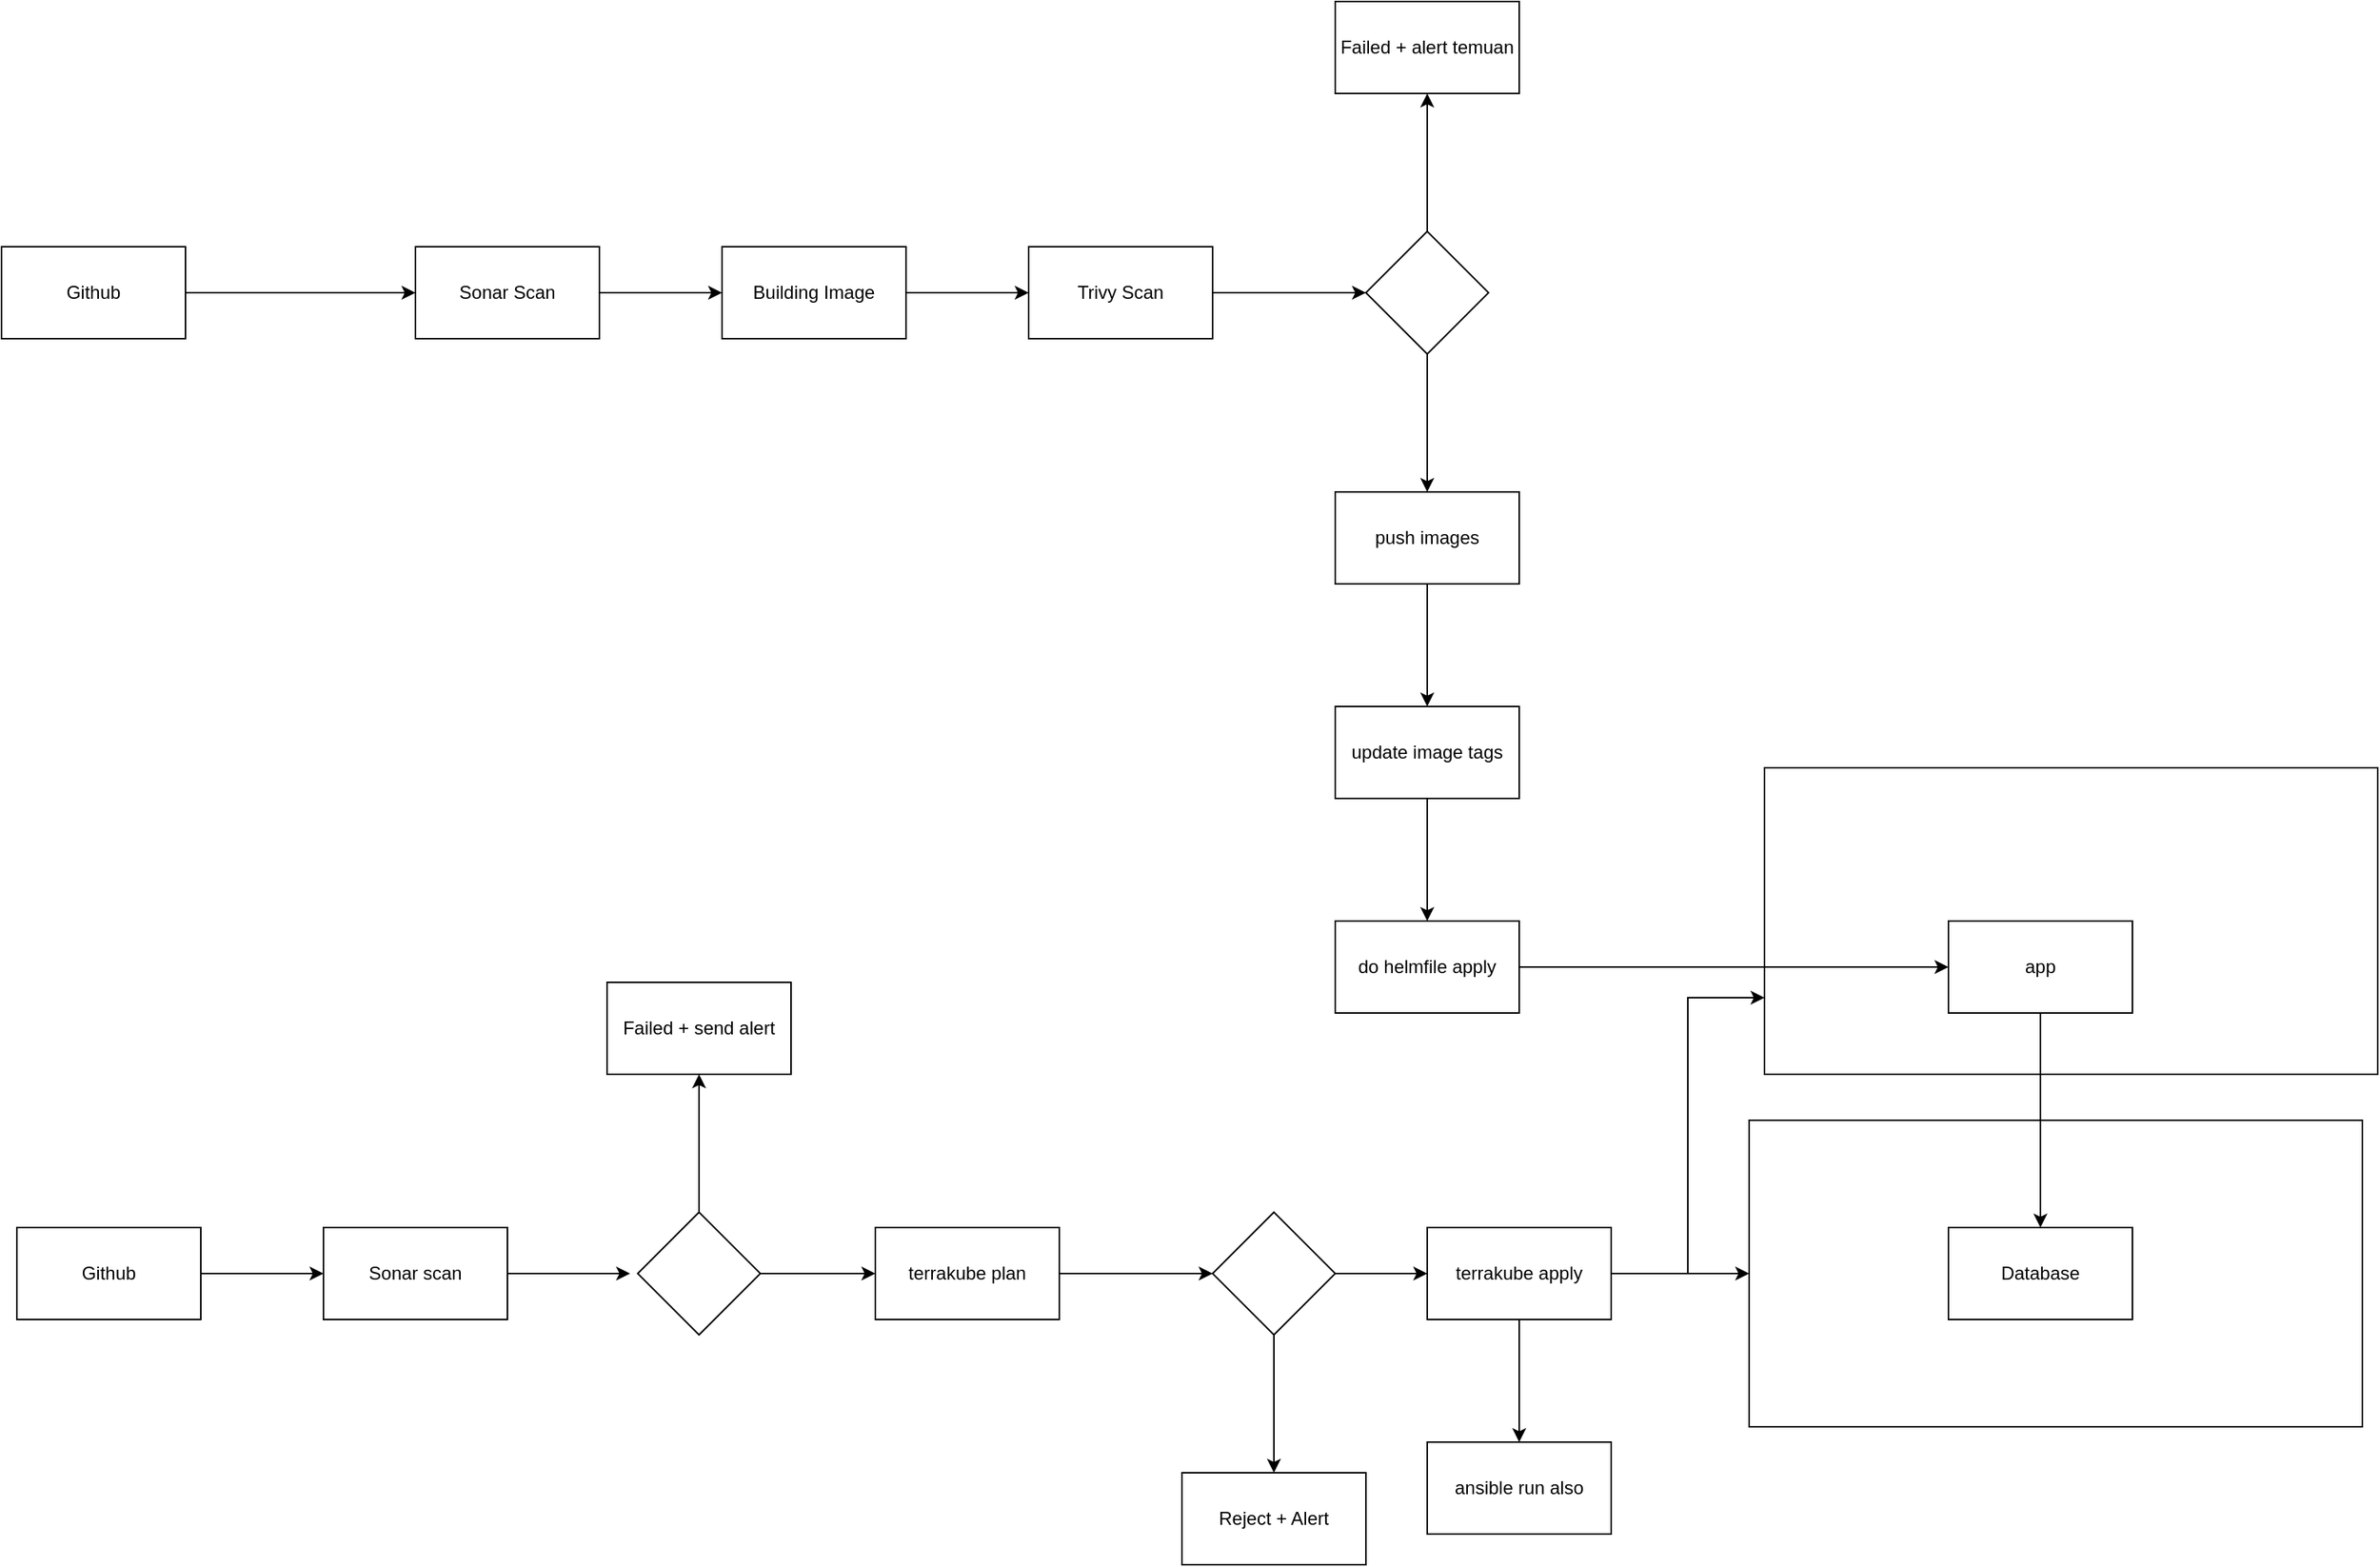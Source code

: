 <mxfile version="26.2.14">
  <diagram name="Page-1" id="7BLqKsegzS4IAri_ALZo">
    <mxGraphModel dx="2194" dy="2285" grid="1" gridSize="10" guides="1" tooltips="1" connect="1" arrows="1" fold="1" page="1" pageScale="1" pageWidth="850" pageHeight="1100" math="0" shadow="0">
      <root>
        <mxCell id="0" />
        <mxCell id="1" parent="0" />
        <mxCell id="QeiRHNQK2hkpDBl49rXv-47" value="" style="rounded=0;whiteSpace=wrap;html=1;" vertex="1" parent="1">
          <mxGeometry x="1150" y="650" width="400" height="200" as="geometry" />
        </mxCell>
        <mxCell id="QeiRHNQK2hkpDBl49rXv-48" value="" style="rounded=0;whiteSpace=wrap;html=1;" vertex="1" parent="1">
          <mxGeometry x="1160" y="420" width="400" height="200" as="geometry" />
        </mxCell>
        <mxCell id="QeiRHNQK2hkpDBl49rXv-5" value="" style="edgeStyle=orthogonalEdgeStyle;rounded=0;orthogonalLoop=1;jettySize=auto;html=1;" edge="1" parent="1" source="QeiRHNQK2hkpDBl49rXv-3" target="QeiRHNQK2hkpDBl49rXv-4">
          <mxGeometry relative="1" as="geometry" />
        </mxCell>
        <mxCell id="QeiRHNQK2hkpDBl49rXv-3" value="Github" style="rounded=0;whiteSpace=wrap;html=1;" vertex="1" parent="1">
          <mxGeometry x="10" y="80" width="120" height="60" as="geometry" />
        </mxCell>
        <mxCell id="QeiRHNQK2hkpDBl49rXv-7" value="" style="edgeStyle=orthogonalEdgeStyle;rounded=0;orthogonalLoop=1;jettySize=auto;html=1;" edge="1" parent="1" source="QeiRHNQK2hkpDBl49rXv-4" target="QeiRHNQK2hkpDBl49rXv-6">
          <mxGeometry relative="1" as="geometry" />
        </mxCell>
        <mxCell id="QeiRHNQK2hkpDBl49rXv-4" value="Sonar Scan" style="whiteSpace=wrap;html=1;rounded=0;" vertex="1" parent="1">
          <mxGeometry x="280" y="80" width="120" height="60" as="geometry" />
        </mxCell>
        <mxCell id="QeiRHNQK2hkpDBl49rXv-9" value="" style="edgeStyle=orthogonalEdgeStyle;rounded=0;orthogonalLoop=1;jettySize=auto;html=1;" edge="1" parent="1" source="QeiRHNQK2hkpDBl49rXv-6" target="QeiRHNQK2hkpDBl49rXv-8">
          <mxGeometry relative="1" as="geometry" />
        </mxCell>
        <mxCell id="QeiRHNQK2hkpDBl49rXv-6" value="Building Image" style="whiteSpace=wrap;html=1;rounded=0;" vertex="1" parent="1">
          <mxGeometry x="480" y="80" width="120" height="60" as="geometry" />
        </mxCell>
        <mxCell id="QeiRHNQK2hkpDBl49rXv-13" value="" style="edgeStyle=orthogonalEdgeStyle;rounded=0;orthogonalLoop=1;jettySize=auto;html=1;" edge="1" parent="1" source="QeiRHNQK2hkpDBl49rXv-8" target="QeiRHNQK2hkpDBl49rXv-12">
          <mxGeometry relative="1" as="geometry" />
        </mxCell>
        <mxCell id="QeiRHNQK2hkpDBl49rXv-8" value="Trivy Scan" style="whiteSpace=wrap;html=1;rounded=0;" vertex="1" parent="1">
          <mxGeometry x="680" y="80" width="120" height="60" as="geometry" />
        </mxCell>
        <mxCell id="QeiRHNQK2hkpDBl49rXv-15" value="" style="edgeStyle=orthogonalEdgeStyle;rounded=0;orthogonalLoop=1;jettySize=auto;html=1;" edge="1" parent="1" source="QeiRHNQK2hkpDBl49rXv-12" target="QeiRHNQK2hkpDBl49rXv-14">
          <mxGeometry relative="1" as="geometry" />
        </mxCell>
        <mxCell id="QeiRHNQK2hkpDBl49rXv-17" value="" style="edgeStyle=orthogonalEdgeStyle;rounded=0;orthogonalLoop=1;jettySize=auto;html=1;" edge="1" parent="1" source="QeiRHNQK2hkpDBl49rXv-12" target="QeiRHNQK2hkpDBl49rXv-16">
          <mxGeometry relative="1" as="geometry" />
        </mxCell>
        <mxCell id="QeiRHNQK2hkpDBl49rXv-12" value="" style="rhombus;whiteSpace=wrap;html=1;rounded=0;" vertex="1" parent="1">
          <mxGeometry x="900" y="70" width="80" height="80" as="geometry" />
        </mxCell>
        <mxCell id="QeiRHNQK2hkpDBl49rXv-14" value="Failed + alert temuan" style="whiteSpace=wrap;html=1;rounded=0;" vertex="1" parent="1">
          <mxGeometry x="880" y="-80" width="120" height="60" as="geometry" />
        </mxCell>
        <mxCell id="QeiRHNQK2hkpDBl49rXv-19" value="" style="edgeStyle=orthogonalEdgeStyle;rounded=0;orthogonalLoop=1;jettySize=auto;html=1;" edge="1" parent="1" source="QeiRHNQK2hkpDBl49rXv-16" target="QeiRHNQK2hkpDBl49rXv-18">
          <mxGeometry relative="1" as="geometry" />
        </mxCell>
        <mxCell id="QeiRHNQK2hkpDBl49rXv-16" value="push images" style="whiteSpace=wrap;html=1;rounded=0;" vertex="1" parent="1">
          <mxGeometry x="880" y="240" width="120" height="60" as="geometry" />
        </mxCell>
        <mxCell id="QeiRHNQK2hkpDBl49rXv-21" value="" style="edgeStyle=orthogonalEdgeStyle;rounded=0;orthogonalLoop=1;jettySize=auto;html=1;" edge="1" parent="1" source="QeiRHNQK2hkpDBl49rXv-18" target="QeiRHNQK2hkpDBl49rXv-20">
          <mxGeometry relative="1" as="geometry" />
        </mxCell>
        <mxCell id="QeiRHNQK2hkpDBl49rXv-18" value="update image tags" style="whiteSpace=wrap;html=1;rounded=0;" vertex="1" parent="1">
          <mxGeometry x="880" y="380" width="120" height="60" as="geometry" />
        </mxCell>
        <mxCell id="QeiRHNQK2hkpDBl49rXv-24" style="edgeStyle=orthogonalEdgeStyle;rounded=0;orthogonalLoop=1;jettySize=auto;html=1;entryX=0;entryY=0.5;entryDx=0;entryDy=0;" edge="1" parent="1" source="QeiRHNQK2hkpDBl49rXv-20" target="QeiRHNQK2hkpDBl49rXv-23">
          <mxGeometry relative="1" as="geometry" />
        </mxCell>
        <mxCell id="QeiRHNQK2hkpDBl49rXv-20" value="do helmfile apply" style="whiteSpace=wrap;html=1;rounded=0;" vertex="1" parent="1">
          <mxGeometry x="880" y="520" width="120" height="60" as="geometry" />
        </mxCell>
        <mxCell id="QeiRHNQK2hkpDBl49rXv-26" value="" style="edgeStyle=orthogonalEdgeStyle;rounded=0;orthogonalLoop=1;jettySize=auto;html=1;" edge="1" parent="1" source="QeiRHNQK2hkpDBl49rXv-23" target="QeiRHNQK2hkpDBl49rXv-25">
          <mxGeometry relative="1" as="geometry" />
        </mxCell>
        <mxCell id="QeiRHNQK2hkpDBl49rXv-23" value="app" style="rounded=0;whiteSpace=wrap;html=1;" vertex="1" parent="1">
          <mxGeometry x="1280" y="520" width="120" height="60" as="geometry" />
        </mxCell>
        <mxCell id="QeiRHNQK2hkpDBl49rXv-25" value="Database" style="whiteSpace=wrap;html=1;rounded=0;" vertex="1" parent="1">
          <mxGeometry x="1280" y="720" width="120" height="60" as="geometry" />
        </mxCell>
        <mxCell id="QeiRHNQK2hkpDBl49rXv-29" value="" style="edgeStyle=orthogonalEdgeStyle;rounded=0;orthogonalLoop=1;jettySize=auto;html=1;" edge="1" parent="1" source="QeiRHNQK2hkpDBl49rXv-27" target="QeiRHNQK2hkpDBl49rXv-28">
          <mxGeometry relative="1" as="geometry" />
        </mxCell>
        <mxCell id="QeiRHNQK2hkpDBl49rXv-27" value="&lt;div&gt;Github&lt;/div&gt;" style="rounded=0;whiteSpace=wrap;html=1;" vertex="1" parent="1">
          <mxGeometry x="20" y="720" width="120" height="60" as="geometry" />
        </mxCell>
        <mxCell id="QeiRHNQK2hkpDBl49rXv-31" value="" style="edgeStyle=orthogonalEdgeStyle;rounded=0;orthogonalLoop=1;jettySize=auto;html=1;" edge="1" parent="1" source="QeiRHNQK2hkpDBl49rXv-28">
          <mxGeometry relative="1" as="geometry">
            <mxPoint x="420" y="750" as="targetPoint" />
          </mxGeometry>
        </mxCell>
        <mxCell id="QeiRHNQK2hkpDBl49rXv-28" value="Sonar scan" style="whiteSpace=wrap;html=1;rounded=0;" vertex="1" parent="1">
          <mxGeometry x="220" y="720" width="120" height="60" as="geometry" />
        </mxCell>
        <mxCell id="QeiRHNQK2hkpDBl49rXv-36" value="" style="edgeStyle=orthogonalEdgeStyle;rounded=0;orthogonalLoop=1;jettySize=auto;html=1;" edge="1" parent="1" source="QeiRHNQK2hkpDBl49rXv-33" target="QeiRHNQK2hkpDBl49rXv-35">
          <mxGeometry relative="1" as="geometry" />
        </mxCell>
        <mxCell id="QeiRHNQK2hkpDBl49rXv-37" style="edgeStyle=orthogonalEdgeStyle;rounded=0;orthogonalLoop=1;jettySize=auto;html=1;" edge="1" parent="1" source="QeiRHNQK2hkpDBl49rXv-33" target="QeiRHNQK2hkpDBl49rXv-34">
          <mxGeometry relative="1" as="geometry" />
        </mxCell>
        <mxCell id="QeiRHNQK2hkpDBl49rXv-33" value="" style="rhombus;whiteSpace=wrap;html=1;" vertex="1" parent="1">
          <mxGeometry x="425" y="710" width="80" height="80" as="geometry" />
        </mxCell>
        <mxCell id="QeiRHNQK2hkpDBl49rXv-41" value="" style="edgeStyle=orthogonalEdgeStyle;rounded=0;orthogonalLoop=1;jettySize=auto;html=1;" edge="1" parent="1" source="QeiRHNQK2hkpDBl49rXv-34" target="QeiRHNQK2hkpDBl49rXv-40">
          <mxGeometry relative="1" as="geometry" />
        </mxCell>
        <mxCell id="QeiRHNQK2hkpDBl49rXv-34" value="terrakube plan" style="rounded=0;whiteSpace=wrap;html=1;" vertex="1" parent="1">
          <mxGeometry x="580" y="720" width="120" height="60" as="geometry" />
        </mxCell>
        <mxCell id="QeiRHNQK2hkpDBl49rXv-35" value="Failed + send alert" style="whiteSpace=wrap;html=1;" vertex="1" parent="1">
          <mxGeometry x="405" y="560" width="120" height="60" as="geometry" />
        </mxCell>
        <mxCell id="QeiRHNQK2hkpDBl49rXv-43" value="" style="edgeStyle=orthogonalEdgeStyle;rounded=0;orthogonalLoop=1;jettySize=auto;html=1;" edge="1" parent="1" source="QeiRHNQK2hkpDBl49rXv-40" target="QeiRHNQK2hkpDBl49rXv-42">
          <mxGeometry relative="1" as="geometry" />
        </mxCell>
        <mxCell id="QeiRHNQK2hkpDBl49rXv-45" value="" style="edgeStyle=orthogonalEdgeStyle;rounded=0;orthogonalLoop=1;jettySize=auto;html=1;" edge="1" parent="1" source="QeiRHNQK2hkpDBl49rXv-40" target="QeiRHNQK2hkpDBl49rXv-44">
          <mxGeometry relative="1" as="geometry" />
        </mxCell>
        <mxCell id="QeiRHNQK2hkpDBl49rXv-40" value="" style="rhombus;whiteSpace=wrap;html=1;rounded=0;" vertex="1" parent="1">
          <mxGeometry x="800" y="710" width="80" height="80" as="geometry" />
        </mxCell>
        <mxCell id="QeiRHNQK2hkpDBl49rXv-42" value="Reject + Alert" style="whiteSpace=wrap;html=1;rounded=0;" vertex="1" parent="1">
          <mxGeometry x="780" y="880" width="120" height="60" as="geometry" />
        </mxCell>
        <mxCell id="QeiRHNQK2hkpDBl49rXv-49" style="edgeStyle=orthogonalEdgeStyle;rounded=0;orthogonalLoop=1;jettySize=auto;html=1;" edge="1" parent="1" source="QeiRHNQK2hkpDBl49rXv-44" target="QeiRHNQK2hkpDBl49rXv-47">
          <mxGeometry relative="1" as="geometry" />
        </mxCell>
        <mxCell id="QeiRHNQK2hkpDBl49rXv-50" style="edgeStyle=orthogonalEdgeStyle;rounded=0;orthogonalLoop=1;jettySize=auto;html=1;entryX=0;entryY=0.75;entryDx=0;entryDy=0;" edge="1" parent="1" source="QeiRHNQK2hkpDBl49rXv-44" target="QeiRHNQK2hkpDBl49rXv-48">
          <mxGeometry relative="1" as="geometry" />
        </mxCell>
        <mxCell id="QeiRHNQK2hkpDBl49rXv-52" value="" style="edgeStyle=orthogonalEdgeStyle;rounded=0;orthogonalLoop=1;jettySize=auto;html=1;" edge="1" parent="1" source="QeiRHNQK2hkpDBl49rXv-44" target="QeiRHNQK2hkpDBl49rXv-51">
          <mxGeometry relative="1" as="geometry" />
        </mxCell>
        <mxCell id="QeiRHNQK2hkpDBl49rXv-44" value="terrakube apply" style="whiteSpace=wrap;html=1;rounded=0;" vertex="1" parent="1">
          <mxGeometry x="940" y="720" width="120" height="60" as="geometry" />
        </mxCell>
        <mxCell id="QeiRHNQK2hkpDBl49rXv-51" value="ansible run also" style="whiteSpace=wrap;html=1;rounded=0;" vertex="1" parent="1">
          <mxGeometry x="940" y="860" width="120" height="60" as="geometry" />
        </mxCell>
      </root>
    </mxGraphModel>
  </diagram>
</mxfile>
